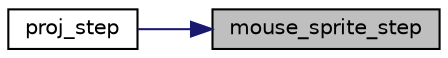 digraph "mouse_sprite_step"
{
 // LATEX_PDF_SIZE
  edge [fontname="Helvetica",fontsize="10",labelfontname="Helvetica",labelfontsize="10"];
  node [fontname="Helvetica",fontsize="10",shape=record];
  rankdir="RL";
  Node1 [label="mouse_sprite_step",height=0.2,width=0.4,color="black", fillcolor="grey75", style="filled", fontcolor="black",tooltip="Handles events and updates the cursor on the screen. Only mouse events are deal with...."];
  Node1 -> Node2 [dir="back",color="midnightblue",fontsize="10",style="solid",fontname="Helvetica"];
  Node2 [label="proj_step",height=0.2,width=0.4,color="black", fillcolor="white", style="filled",URL="$group__proj.html#ga18a59545b1933d88ab8dacb9fa33ce01",tooltip="Runs a step of the program. This should be done once per iteration. The function checks for interrupt..."];
}
